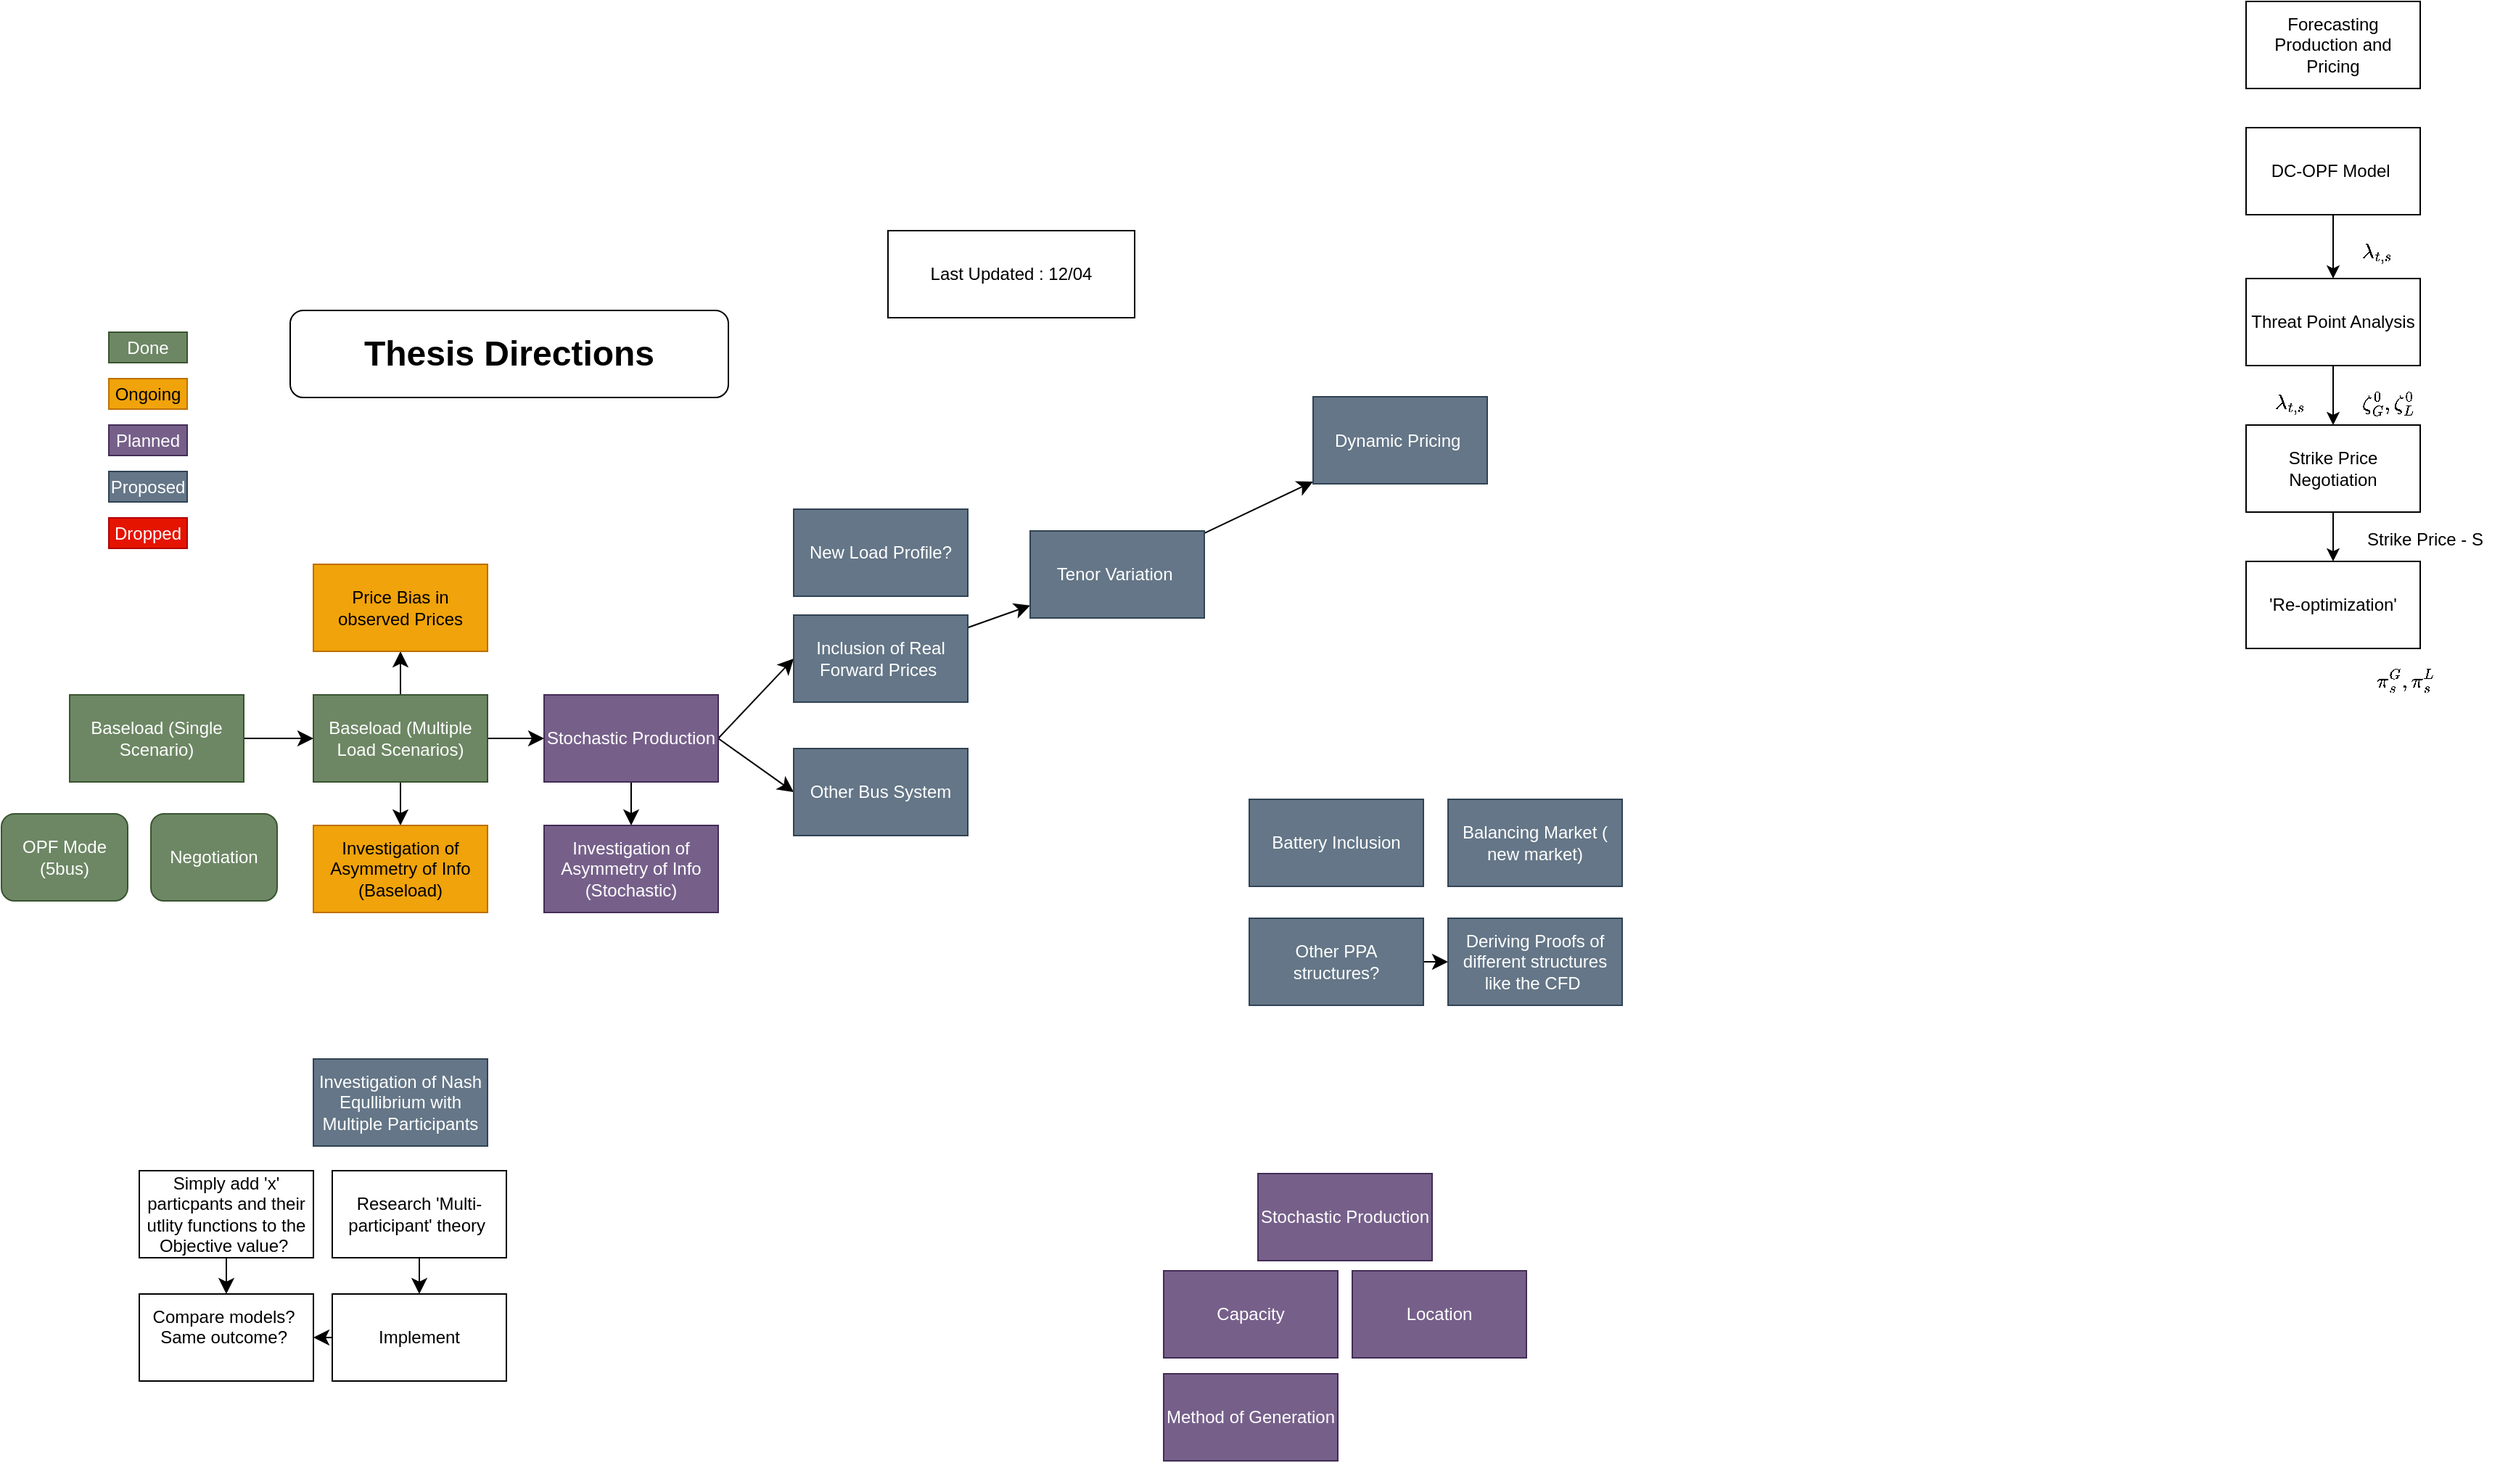 <mxfile>
    <diagram name="Page-1" id="gxrjSW7dHCJMyxnZooIF">
        <mxGraphModel dx="1312" dy="867" grid="0" gridSize="10" guides="1" tooltips="1" connect="1" arrows="1" fold="1" page="0" pageScale="1" pageWidth="827" pageHeight="1169" math="1" shadow="0">
            <root>
                <mxCell id="0"/>
                <mxCell id="1" parent="0"/>
                <mxCell id="rKD6LL7eQiW8871ztSu--3" value="" style="edgeStyle=none;curved=1;rounded=0;orthogonalLoop=1;jettySize=auto;html=1;fontSize=12;startSize=8;endSize=8;exitX=1;exitY=0.5;exitDx=0;exitDy=0;" parent="1" source="rKD6LL7eQiW8871ztSu--1" target="rKD6LL7eQiW8871ztSu--2" edge="1">
                    <mxGeometry relative="1" as="geometry">
                        <mxPoint x="-73" y="261.091" as="sourcePoint"/>
                    </mxGeometry>
                </mxCell>
                <mxCell id="rKD6LL7eQiW8871ztSu--1" value="Baseload (Single Scenario)" style="rounded=0;whiteSpace=wrap;html=1;fillColor=#6d8764;strokeColor=#3A5431;fontColor=#ffffff;" parent="1" vertex="1">
                    <mxGeometry x="-206" y="165" width="120" height="60" as="geometry"/>
                </mxCell>
                <mxCell id="rKD6LL7eQiW8871ztSu--6" style="edgeStyle=none;curved=1;rounded=0;orthogonalLoop=1;jettySize=auto;html=1;exitX=1;exitY=0.5;exitDx=0;exitDy=0;entryX=0;entryY=0.5;entryDx=0;entryDy=0;fontSize=12;startSize=8;endSize=8;" parent="1" source="rKD6LL7eQiW8871ztSu--2" target="rKD6LL7eQiW8871ztSu--5" edge="1">
                    <mxGeometry relative="1" as="geometry"/>
                </mxCell>
                <mxCell id="rKD6LL7eQiW8871ztSu--9" value="" style="edgeStyle=none;curved=1;rounded=0;orthogonalLoop=1;jettySize=auto;html=1;fontSize=12;startSize=8;endSize=8;" parent="1" source="rKD6LL7eQiW8871ztSu--2" target="rKD6LL7eQiW8871ztSu--8" edge="1">
                    <mxGeometry relative="1" as="geometry"/>
                </mxCell>
                <mxCell id="rKD6LL7eQiW8871ztSu--48" value="" style="edgeStyle=none;curved=1;rounded=0;orthogonalLoop=1;jettySize=auto;html=1;fontSize=12;startSize=8;endSize=8;" parent="1" source="rKD6LL7eQiW8871ztSu--2" target="rKD6LL7eQiW8871ztSu--47" edge="1">
                    <mxGeometry relative="1" as="geometry"/>
                </mxCell>
                <mxCell id="rKD6LL7eQiW8871ztSu--2" value="Baseload (Multiple Load Scenarios)" style="rounded=0;whiteSpace=wrap;html=1;fillColor=#6d8764;fontColor=#ffffff;strokeColor=#3A5431;" parent="1" vertex="1">
                    <mxGeometry x="-38" y="165" width="120" height="60" as="geometry"/>
                </mxCell>
                <mxCell id="rKD6LL7eQiW8871ztSu--28" style="edgeStyle=none;curved=1;rounded=0;orthogonalLoop=1;jettySize=auto;html=1;exitX=1;exitY=0.5;exitDx=0;exitDy=0;entryX=0;entryY=0.5;entryDx=0;entryDy=0;fontSize=12;startSize=8;endSize=8;" parent="1" source="rKD6LL7eQiW8871ztSu--5" target="rKD6LL7eQiW8871ztSu--26" edge="1">
                    <mxGeometry relative="1" as="geometry"/>
                </mxCell>
                <mxCell id="rKD6LL7eQiW8871ztSu--37" style="edgeStyle=none;curved=1;rounded=0;orthogonalLoop=1;jettySize=auto;html=1;exitX=1;exitY=0.5;exitDx=0;exitDy=0;entryX=0;entryY=0.5;entryDx=0;entryDy=0;fontSize=12;startSize=8;endSize=8;" parent="1" source="rKD6LL7eQiW8871ztSu--5" target="rKD6LL7eQiW8871ztSu--36" edge="1">
                    <mxGeometry relative="1" as="geometry"/>
                </mxCell>
                <mxCell id="rKD6LL7eQiW8871ztSu--50" value="" style="edgeStyle=none;curved=1;rounded=0;orthogonalLoop=1;jettySize=auto;html=1;fontSize=12;startSize=8;endSize=8;" parent="1" source="rKD6LL7eQiW8871ztSu--5" target="rKD6LL7eQiW8871ztSu--49" edge="1">
                    <mxGeometry relative="1" as="geometry"/>
                </mxCell>
                <mxCell id="rKD6LL7eQiW8871ztSu--5" value="Stochastic Production" style="rounded=0;whiteSpace=wrap;html=1;fillColor=#76608a;fontColor=#ffffff;strokeColor=#432D57;" parent="1" vertex="1">
                    <mxGeometry x="121" y="165" width="120" height="60" as="geometry"/>
                </mxCell>
                <mxCell id="rKD6LL7eQiW8871ztSu--30" value="" style="edgeStyle=none;curved=1;rounded=0;orthogonalLoop=1;jettySize=auto;html=1;fontSize=12;startSize=8;endSize=8;" parent="1" edge="1">
                    <mxGeometry relative="1" as="geometry">
                        <mxPoint x="413.0" y="231.967" as="sourcePoint"/>
                    </mxGeometry>
                </mxCell>
                <mxCell id="rKD6LL7eQiW8871ztSu--8" value="Price Bias in observed Prices" style="rounded=0;whiteSpace=wrap;html=1;fillColor=#f0a30a;fontColor=#000000;strokeColor=#BD7000;" parent="1" vertex="1">
                    <mxGeometry x="-38" y="75" width="120" height="60" as="geometry"/>
                </mxCell>
                <mxCell id="rKD6LL7eQiW8871ztSu--14" value="Ongoing" style="rounded=0;whiteSpace=wrap;html=1;fillColor=#f0a30a;fontColor=#000000;strokeColor=#BD7000;" parent="1" vertex="1">
                    <mxGeometry x="-179" y="-53" width="54" height="21" as="geometry"/>
                </mxCell>
                <mxCell id="rKD6LL7eQiW8871ztSu--15" value="Done" style="rounded=0;whiteSpace=wrap;html=1;fillColor=#6d8764;fontColor=#ffffff;strokeColor=#3A5431;" parent="1" vertex="1">
                    <mxGeometry x="-179" y="-85" width="54" height="21" as="geometry"/>
                </mxCell>
                <mxCell id="rKD6LL7eQiW8871ztSu--16" value="Planned" style="rounded=0;whiteSpace=wrap;html=1;fillColor=#76608a;fontColor=#ffffff;strokeColor=#432D57;" parent="1" vertex="1">
                    <mxGeometry x="-179" y="-21" width="54" height="21" as="geometry"/>
                </mxCell>
                <mxCell id="rKD6LL7eQiW8871ztSu--17" value="Proposed" style="rounded=0;whiteSpace=wrap;html=1;fillColor=#647687;fontColor=#ffffff;strokeColor=#314354;" parent="1" vertex="1">
                    <mxGeometry x="-179" y="11" width="54" height="21" as="geometry"/>
                </mxCell>
                <mxCell id="rKD6LL7eQiW8871ztSu--18" value="Dropped" style="rounded=0;whiteSpace=wrap;html=1;fillColor=#e51400;fontColor=#ffffff;strokeColor=#B20000;" parent="1" vertex="1">
                    <mxGeometry x="-179" y="43" width="54" height="21" as="geometry"/>
                </mxCell>
                <mxCell id="rKD6LL7eQiW8871ztSu--26" value="Other Bus System" style="rounded=0;whiteSpace=wrap;html=1;fillColor=#647687;fontColor=#ffffff;strokeColor=#314354;" parent="1" vertex="1">
                    <mxGeometry x="293" y="202" width="120" height="60" as="geometry"/>
                </mxCell>
                <mxCell id="rKD6LL7eQiW8871ztSu--34" value="&lt;h1&gt;Thesis Directions&lt;/h1&gt;" style="rounded=1;whiteSpace=wrap;html=1;" parent="1" vertex="1">
                    <mxGeometry x="-54" y="-100" width="302" height="60" as="geometry"/>
                </mxCell>
                <mxCell id="rKD6LL7eQiW8871ztSu--39" value="" style="edgeStyle=none;curved=1;rounded=0;orthogonalLoop=1;jettySize=auto;html=1;fontSize=12;startSize=8;endSize=8;" parent="1" source="rKD6LL7eQiW8871ztSu--36" target="rKD6LL7eQiW8871ztSu--38" edge="1">
                    <mxGeometry relative="1" as="geometry"/>
                </mxCell>
                <mxCell id="rKD6LL7eQiW8871ztSu--36" value="Inclusion of Real Forward Prices&amp;nbsp;" style="rounded=0;whiteSpace=wrap;html=1;fillColor=#647687;fontColor=#ffffff;strokeColor=#314354;" parent="1" vertex="1">
                    <mxGeometry x="293" y="110" width="120" height="60" as="geometry"/>
                </mxCell>
                <mxCell id="rKD6LL7eQiW8871ztSu--42" value="" style="edgeStyle=none;curved=1;rounded=0;orthogonalLoop=1;jettySize=auto;html=1;fontSize=12;startSize=8;endSize=8;" parent="1" source="rKD6LL7eQiW8871ztSu--38" target="rKD6LL7eQiW8871ztSu--41" edge="1">
                    <mxGeometry relative="1" as="geometry"/>
                </mxCell>
                <mxCell id="rKD6LL7eQiW8871ztSu--38" value="Tenor Variation&amp;nbsp;" style="rounded=0;whiteSpace=wrap;html=1;fillColor=#647687;fontColor=#ffffff;strokeColor=#314354;" parent="1" vertex="1">
                    <mxGeometry x="456" y="52" width="120" height="60" as="geometry"/>
                </mxCell>
                <mxCell id="rKD6LL7eQiW8871ztSu--40" value="Last Updated : 12/04" style="rounded=0;whiteSpace=wrap;html=1;" parent="1" vertex="1">
                    <mxGeometry x="358" y="-155" width="170" height="60" as="geometry"/>
                </mxCell>
                <mxCell id="rKD6LL7eQiW8871ztSu--41" value="Dynamic Pricing&amp;nbsp;" style="rounded=0;whiteSpace=wrap;html=1;fillColor=#647687;fontColor=#ffffff;strokeColor=#314354;" parent="1" vertex="1">
                    <mxGeometry x="651" y="-40.5" width="120" height="60" as="geometry"/>
                </mxCell>
                <mxCell id="Y7sS1COkAObIBIgLkpht-2" style="edgeStyle=none;curved=1;rounded=0;orthogonalLoop=1;jettySize=auto;html=1;exitX=1;exitY=0.5;exitDx=0;exitDy=0;fontSize=12;startSize=8;endSize=8;" parent="1" source="rKD6LL7eQiW8871ztSu--45" target="Y7sS1COkAObIBIgLkpht-1" edge="1">
                    <mxGeometry relative="1" as="geometry"/>
                </mxCell>
                <mxCell id="rKD6LL7eQiW8871ztSu--45" value="Other PPA structures?" style="rounded=0;whiteSpace=wrap;html=1;fillColor=#647687;fontColor=#ffffff;strokeColor=#314354;" parent="1" vertex="1">
                    <mxGeometry x="607" y="319" width="120" height="60" as="geometry"/>
                </mxCell>
                <mxCell id="rKD6LL7eQiW8871ztSu--46" value="Investigation of Nash Equllibrium with Multiple Participants" style="rounded=0;whiteSpace=wrap;html=1;fillColor=#647687;fontColor=#ffffff;strokeColor=#314354;" parent="1" vertex="1">
                    <mxGeometry x="-38" y="416" width="120" height="60" as="geometry"/>
                </mxCell>
                <mxCell id="rKD6LL7eQiW8871ztSu--47" value="Investigation of Asymmetry of Info (Baseload)" style="rounded=0;whiteSpace=wrap;html=1;fillColor=#f0a30a;fontColor=#000000;strokeColor=#BD7000;" parent="1" vertex="1">
                    <mxGeometry x="-38" y="255" width="120" height="60" as="geometry"/>
                </mxCell>
                <mxCell id="rKD6LL7eQiW8871ztSu--49" value="Investigation of Asymmetry of Info (Stochastic)" style="rounded=0;whiteSpace=wrap;html=1;fillColor=#76608a;fontColor=#ffffff;strokeColor=#432D57;" parent="1" vertex="1">
                    <mxGeometry x="121" y="255" width="120" height="60" as="geometry"/>
                </mxCell>
                <mxCell id="rKD6LL7eQiW8871ztSu--55" value="Battery Inclusion" style="rounded=0;whiteSpace=wrap;html=1;fillColor=#647687;fontColor=#ffffff;strokeColor=#314354;" parent="1" vertex="1">
                    <mxGeometry x="607" y="237" width="120" height="60" as="geometry"/>
                </mxCell>
                <mxCell id="rKD6LL7eQiW8871ztSu--56" value="Balancing Market ( new market)" style="rounded=0;whiteSpace=wrap;html=1;fillColor=#647687;fontColor=#ffffff;strokeColor=#314354;" parent="1" vertex="1">
                    <mxGeometry x="744" y="237" width="120" height="60" as="geometry"/>
                </mxCell>
                <mxCell id="rKD6LL7eQiW8871ztSu--59" value="OPF Mode (5bus)" style="rounded=1;whiteSpace=wrap;html=1;fillColor=#6d8764;fontColor=#ffffff;strokeColor=#3A5431;" parent="1" vertex="1">
                    <mxGeometry x="-253" y="247" width="87" height="60" as="geometry"/>
                </mxCell>
                <mxCell id="rKD6LL7eQiW8871ztSu--60" value="Negotiation" style="rounded=1;whiteSpace=wrap;html=1;fillColor=#6d8764;fontColor=#ffffff;strokeColor=#3A5431;" parent="1" vertex="1">
                    <mxGeometry x="-150" y="247" width="87" height="60" as="geometry"/>
                </mxCell>
                <mxCell id="Y7sS1COkAObIBIgLkpht-1" value="Deriving Proofs of different structures like the CFD&amp;nbsp;" style="rounded=0;whiteSpace=wrap;html=1;fillColor=#647687;fontColor=#ffffff;strokeColor=#314354;" parent="1" vertex="1">
                    <mxGeometry x="744" y="319" width="120" height="60" as="geometry"/>
                </mxCell>
                <mxCell id="Y7sS1COkAObIBIgLkpht-3" value="New Load Profile?" style="rounded=0;whiteSpace=wrap;html=1;fillColor=#647687;fontColor=#ffffff;strokeColor=#314354;" parent="1" vertex="1">
                    <mxGeometry x="293" y="37" width="120" height="60" as="geometry"/>
                </mxCell>
                <mxCell id="Y7sS1COkAObIBIgLkpht-4" value="Stochastic Production" style="rounded=0;whiteSpace=wrap;html=1;fillColor=#76608a;fontColor=#ffffff;strokeColor=#432D57;" parent="1" vertex="1">
                    <mxGeometry x="613" y="495" width="120" height="60" as="geometry"/>
                </mxCell>
                <mxCell id="Y7sS1COkAObIBIgLkpht-5" value="Capacity" style="rounded=0;whiteSpace=wrap;html=1;fillColor=#76608a;fontColor=#ffffff;strokeColor=#432D57;" parent="1" vertex="1">
                    <mxGeometry x="548" y="562" width="120" height="60" as="geometry"/>
                </mxCell>
                <mxCell id="Y7sS1COkAObIBIgLkpht-6" value="Location" style="rounded=0;whiteSpace=wrap;html=1;fillColor=#76608a;fontColor=#ffffff;strokeColor=#432D57;" parent="1" vertex="1">
                    <mxGeometry x="678" y="562" width="120" height="60" as="geometry"/>
                </mxCell>
                <mxCell id="Y7sS1COkAObIBIgLkpht-7" value="Method of Generation" style="rounded=0;whiteSpace=wrap;html=1;fillColor=#76608a;fontColor=#ffffff;strokeColor=#432D57;" parent="1" vertex="1">
                    <mxGeometry x="548" y="633" width="120" height="60" as="geometry"/>
                </mxCell>
                <mxCell id="tB2WvUKI93JjlL_zfi1k-7" value="" style="edgeStyle=none;curved=1;rounded=0;orthogonalLoop=1;jettySize=auto;html=1;fontSize=12;startSize=8;endSize=8;" parent="1" source="tB2WvUKI93JjlL_zfi1k-1" target="tB2WvUKI93JjlL_zfi1k-5" edge="1">
                    <mxGeometry relative="1" as="geometry"/>
                </mxCell>
                <mxCell id="tB2WvUKI93JjlL_zfi1k-1" value="Simply add &#39;x&#39; particpants and their utlity functions to the Objective value?&amp;nbsp;" style="rounded=0;whiteSpace=wrap;html=1;" parent="1" vertex="1">
                    <mxGeometry x="-158" y="493" width="120" height="60" as="geometry"/>
                </mxCell>
                <mxCell id="tB2WvUKI93JjlL_zfi1k-4" value="" style="edgeStyle=none;curved=1;rounded=0;orthogonalLoop=1;jettySize=auto;html=1;fontSize=12;startSize=8;endSize=8;" parent="1" source="tB2WvUKI93JjlL_zfi1k-2" target="tB2WvUKI93JjlL_zfi1k-3" edge="1">
                    <mxGeometry relative="1" as="geometry"/>
                </mxCell>
                <mxCell id="tB2WvUKI93JjlL_zfi1k-2" value="Research &#39;Multi-participant&#39; theory&amp;nbsp;" style="rounded=0;whiteSpace=wrap;html=1;" parent="1" vertex="1">
                    <mxGeometry x="-25" y="493" width="120" height="60" as="geometry"/>
                </mxCell>
                <mxCell id="tB2WvUKI93JjlL_zfi1k-6" style="edgeStyle=none;curved=1;rounded=0;orthogonalLoop=1;jettySize=auto;html=1;exitX=0;exitY=0.5;exitDx=0;exitDy=0;entryX=1;entryY=0.5;entryDx=0;entryDy=0;fontSize=12;startSize=8;endSize=8;" parent="1" source="tB2WvUKI93JjlL_zfi1k-3" target="tB2WvUKI93JjlL_zfi1k-5" edge="1">
                    <mxGeometry relative="1" as="geometry"/>
                </mxCell>
                <mxCell id="tB2WvUKI93JjlL_zfi1k-3" value="Implement" style="rounded=0;whiteSpace=wrap;html=1;" parent="1" vertex="1">
                    <mxGeometry x="-25" y="578" width="120" height="60" as="geometry"/>
                </mxCell>
                <mxCell id="tB2WvUKI93JjlL_zfi1k-5" value="Compare models?&amp;nbsp;&lt;br&gt;Same outcome?&amp;nbsp;&lt;div&gt;&lt;br/&gt;&lt;/div&gt;" style="rounded=0;whiteSpace=wrap;html=1;" parent="1" vertex="1">
                    <mxGeometry x="-158" y="578" width="120" height="60" as="geometry"/>
                </mxCell>
                <mxCell id="6" value="" style="edgeStyle=none;html=1;" edge="1" parent="1" source="2" target="3">
                    <mxGeometry relative="1" as="geometry"/>
                </mxCell>
                <mxCell id="2" value="DC-OPF Model&amp;nbsp;" style="rounded=0;whiteSpace=wrap;html=1;" parent="1" vertex="1">
                    <mxGeometry x="1294" y="-226" width="120" height="60" as="geometry"/>
                </mxCell>
                <mxCell id="9" value="" style="edgeStyle=none;html=1;" edge="1" parent="1" source="3" target="5">
                    <mxGeometry relative="1" as="geometry"/>
                </mxCell>
                <mxCell id="3" value="Threat Point Analysis" style="rounded=0;whiteSpace=wrap;html=1;" parent="1" vertex="1">
                    <mxGeometry x="1294" y="-122" width="120" height="60" as="geometry"/>
                </mxCell>
                <mxCell id="4" value="Forecasting Production and Pricing" style="rounded=0;whiteSpace=wrap;html=1;" parent="1" vertex="1">
                    <mxGeometry x="1294" y="-313" width="120" height="60" as="geometry"/>
                </mxCell>
                <mxCell id="13" value="" style="edgeStyle=none;html=1;" edge="1" parent="1" source="5" target="12">
                    <mxGeometry relative="1" as="geometry"/>
                </mxCell>
                <mxCell id="5" value="Strike Price Negotiation" style="rounded=0;whiteSpace=wrap;html=1;" parent="1" vertex="1">
                    <mxGeometry x="1294" y="-21" width="120" height="60" as="geometry"/>
                </mxCell>
                <mxCell id="8" value="$$\lambda_{t,s}$$" style="text;html=1;align=center;verticalAlign=middle;whiteSpace=wrap;rounded=0;" vertex="1" parent="1">
                    <mxGeometry x="1354" y="-155" width="60" height="30" as="geometry"/>
                </mxCell>
                <mxCell id="10" value="$$\zeta_{G}^0,\zeta_L^0$$" style="text;html=1;align=center;verticalAlign=middle;whiteSpace=wrap;rounded=0;" vertex="1" parent="1">
                    <mxGeometry x="1362" y="-51" width="60" height="30" as="geometry"/>
                </mxCell>
                <mxCell id="11" value="$$\lambda_{t,s}$$" style="text;html=1;align=center;verticalAlign=middle;whiteSpace=wrap;rounded=0;" vertex="1" parent="1">
                    <mxGeometry x="1294" y="-51" width="60" height="30" as="geometry"/>
                </mxCell>
                <mxCell id="12" value="&#39;Re-optimization&#39;" style="rounded=0;whiteSpace=wrap;html=1;" vertex="1" parent="1">
                    <mxGeometry x="1294" y="73" width="120" height="60" as="geometry"/>
                </mxCell>
                <mxCell id="14" value="Strike Price - S" style="text;html=1;align=center;verticalAlign=middle;whiteSpace=wrap;rounded=0;" vertex="1" parent="1">
                    <mxGeometry x="1367" y="43" width="101" height="30" as="geometry"/>
                </mxCell>
                <mxCell id="15" value="$$\pi_s^G,\pi_s^L$$" style="text;html=1;align=center;verticalAlign=middle;whiteSpace=wrap;rounded=0;" vertex="1" parent="1">
                    <mxGeometry x="1374" y="140" width="60" height="30" as="geometry"/>
                </mxCell>
            </root>
        </mxGraphModel>
    </diagram>
</mxfile>